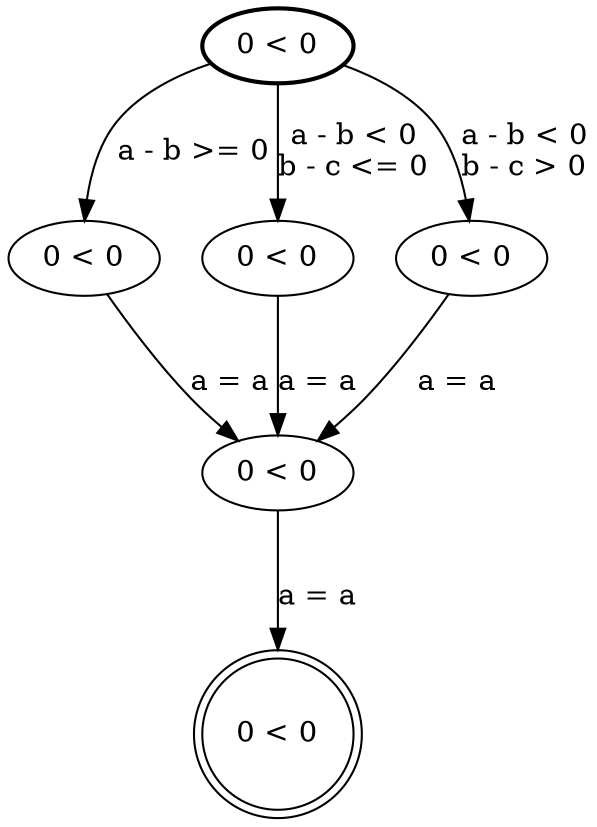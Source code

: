 digraph PTS {
    Location_0[label="0 < 0"][style="bold"];
    Location_1[label="0 < 0"][style="solid"];
    Location_2[label="0 < 0"][style="solid"];
    Location_3[label="0 < 0"][style="solid"];
    Location_4[label="0 < 0"][style="solid"];
    Location_5[label="0 < 0"][style="solid"][shape="doublecircle"];
    Location_0 -> Location_2[label="a - b >= 0"];
    Location_0 -> Location_3[label="a - b < 0\nb - c <= 0"];
    Location_0 -> Location_4[label="a - b < 0\nb - c > 0"];
    Location_1 -> Location_5[label="\na = a"];
    Location_2 -> Location_1[label="\na = a"];
    Location_3 -> Location_1[label="\na = a"];
    Location_4 -> Location_1[label="\na = a"];
}
